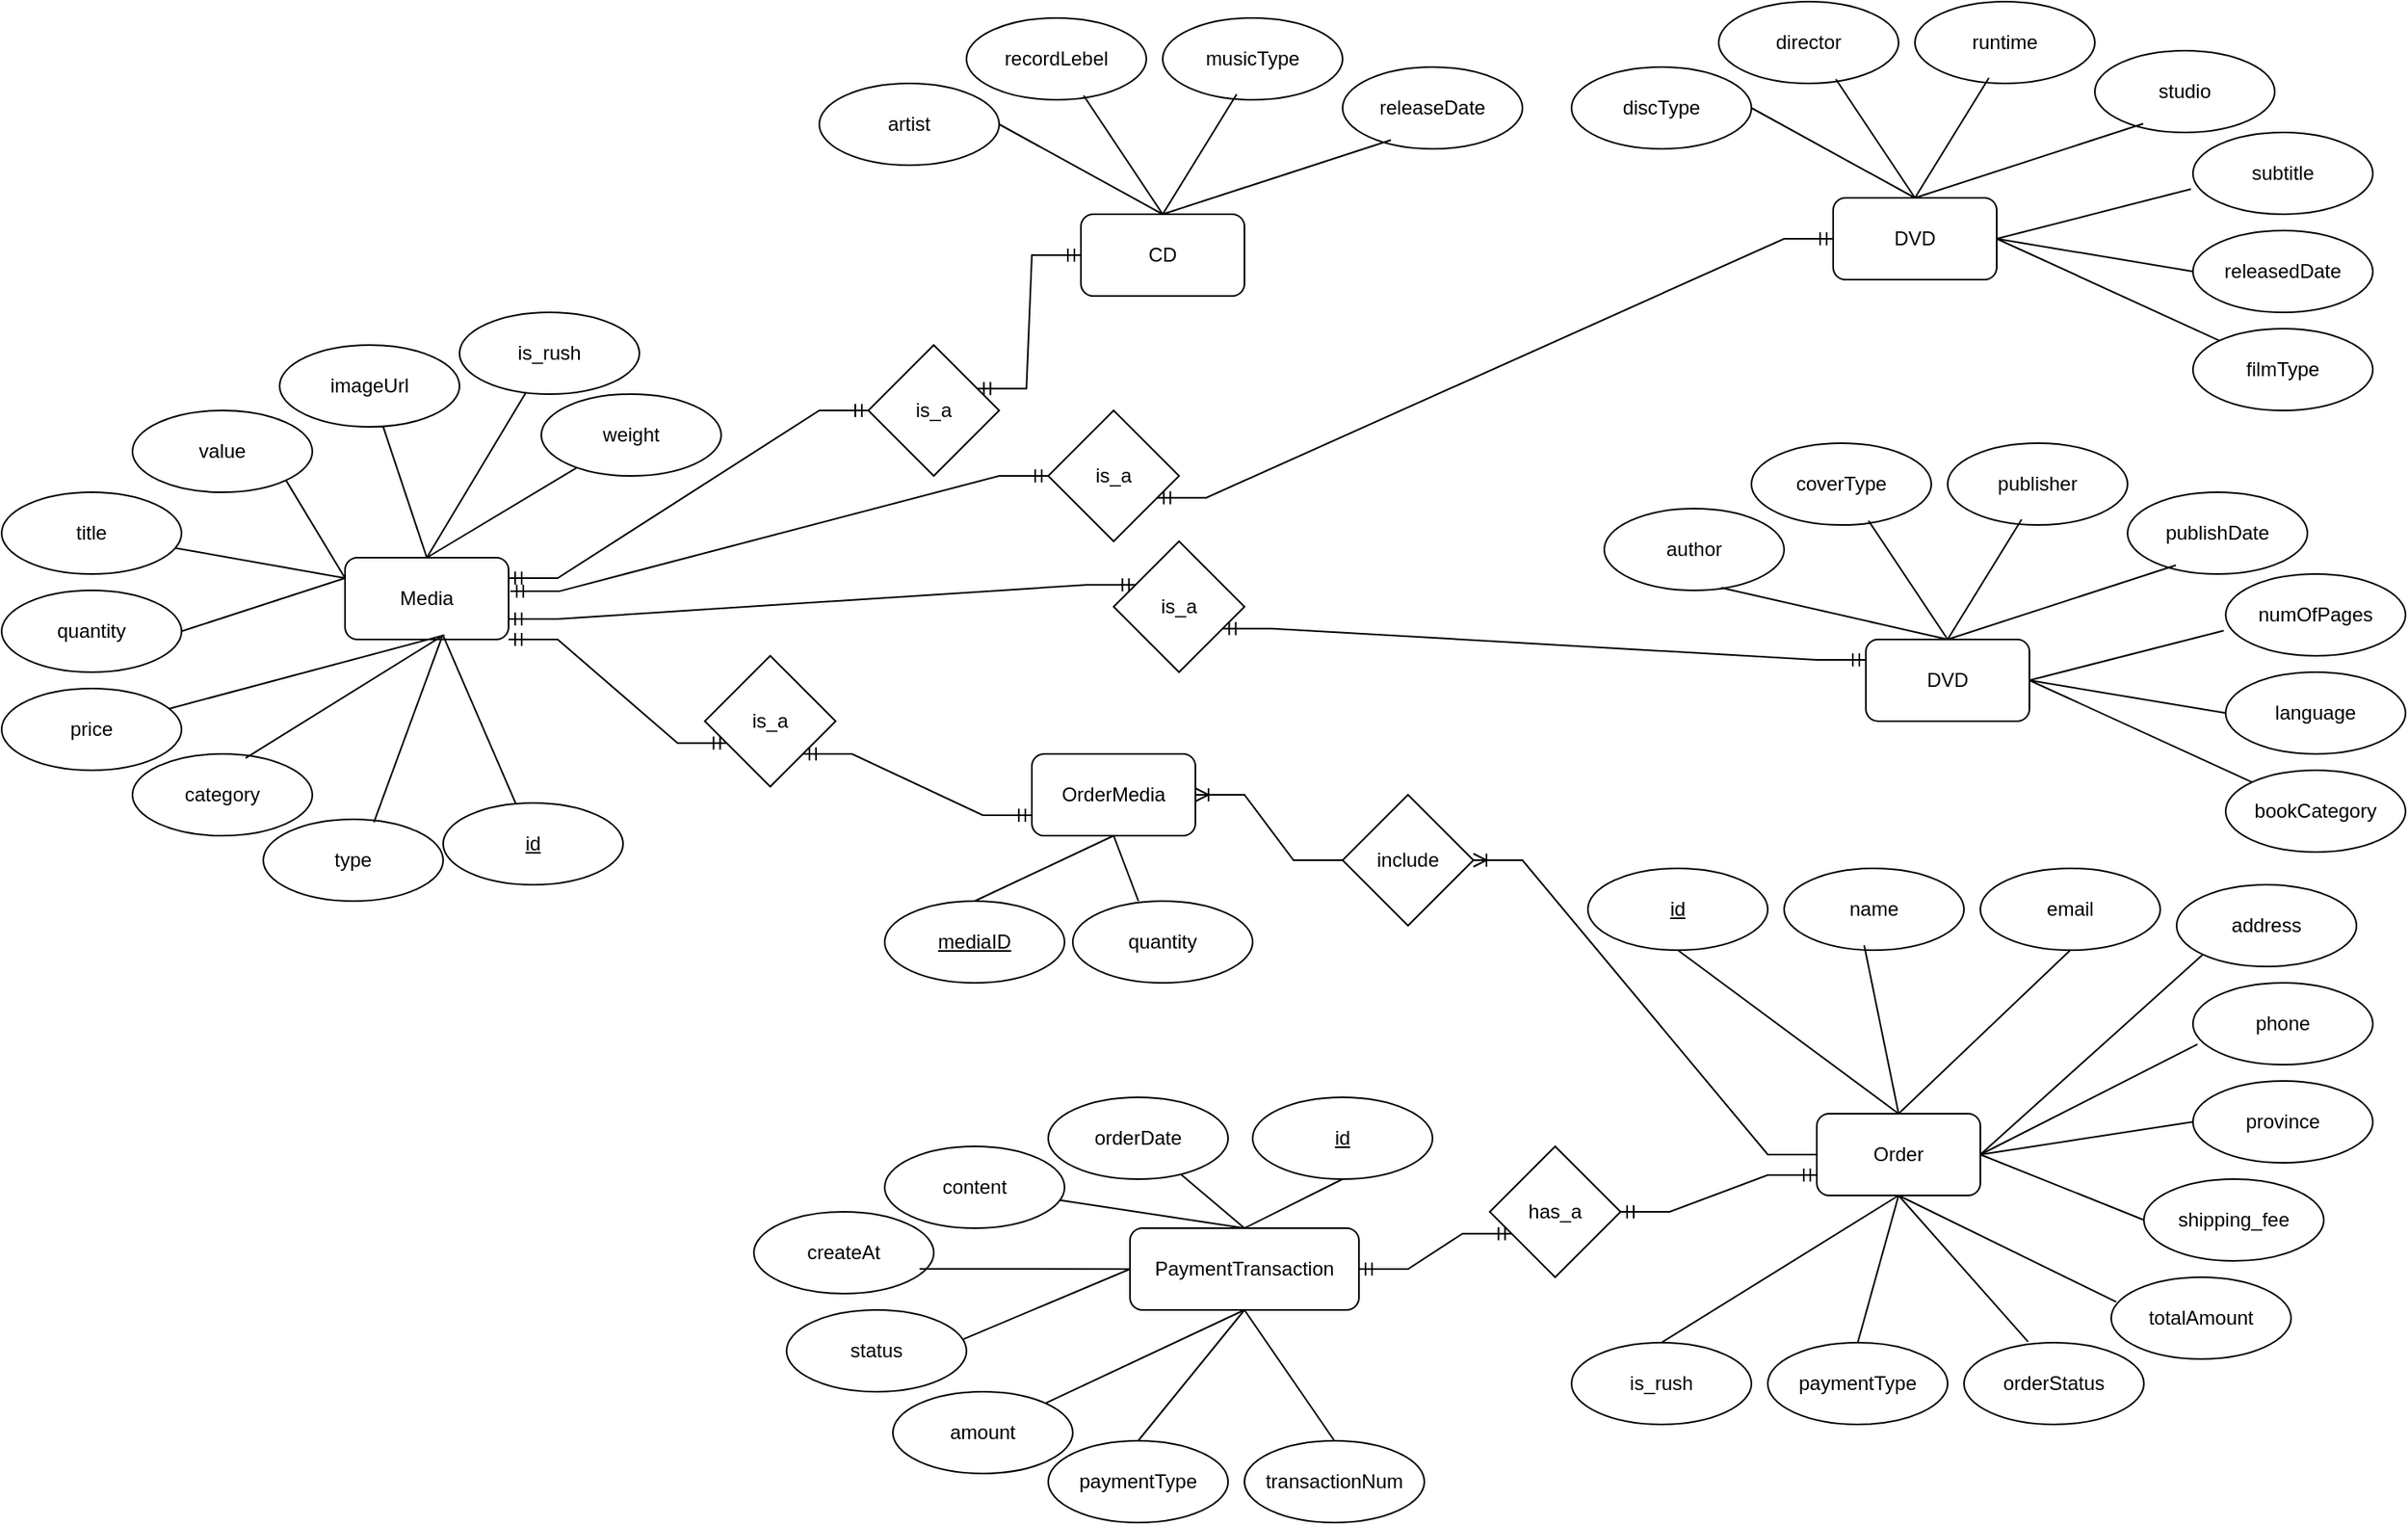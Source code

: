 <mxfile version="26.0.2">
  <diagram name="Page-1" id="TPo7DYlOJuk6vdXpbkWR">
    <mxGraphModel dx="1458" dy="2113" grid="1" gridSize="10" guides="1" tooltips="1" connect="1" arrows="1" fold="1" page="1" pageScale="1" pageWidth="850" pageHeight="1100" math="0" shadow="0">
      <root>
        <mxCell id="0" />
        <mxCell id="1" parent="0" />
        <mxCell id="QkU_ycG2qWLnNHQ2pi6Q-1" value="Media" style="rounded=1;whiteSpace=wrap;html=1;" vertex="1" parent="1">
          <mxGeometry x="270" y="240" width="100" height="50" as="geometry" />
        </mxCell>
        <mxCell id="QkU_ycG2qWLnNHQ2pi6Q-2" value="&lt;u&gt;id&lt;/u&gt;" style="ellipse;whiteSpace=wrap;html=1;" vertex="1" parent="1">
          <mxGeometry x="330" y="390" width="110" height="50" as="geometry" />
        </mxCell>
        <mxCell id="QkU_ycG2qWLnNHQ2pi6Q-3" value="type" style="ellipse;whiteSpace=wrap;html=1;" vertex="1" parent="1">
          <mxGeometry x="220" y="400" width="110" height="50" as="geometry" />
        </mxCell>
        <mxCell id="QkU_ycG2qWLnNHQ2pi6Q-4" value="category" style="ellipse;whiteSpace=wrap;html=1;" vertex="1" parent="1">
          <mxGeometry x="140" y="360" width="110" height="50" as="geometry" />
        </mxCell>
        <mxCell id="QkU_ycG2qWLnNHQ2pi6Q-5" value="price" style="ellipse;whiteSpace=wrap;html=1;" vertex="1" parent="1">
          <mxGeometry x="60" y="320" width="110" height="50" as="geometry" />
        </mxCell>
        <mxCell id="QkU_ycG2qWLnNHQ2pi6Q-6" value="quantity" style="ellipse;whiteSpace=wrap;html=1;" vertex="1" parent="1">
          <mxGeometry x="60" y="260" width="110" height="50" as="geometry" />
        </mxCell>
        <mxCell id="QkU_ycG2qWLnNHQ2pi6Q-7" value="title" style="ellipse;whiteSpace=wrap;html=1;" vertex="1" parent="1">
          <mxGeometry x="60" y="200" width="110" height="50" as="geometry" />
        </mxCell>
        <mxCell id="QkU_ycG2qWLnNHQ2pi6Q-8" value="value" style="ellipse;whiteSpace=wrap;html=1;" vertex="1" parent="1">
          <mxGeometry x="140" y="150" width="110" height="50" as="geometry" />
        </mxCell>
        <mxCell id="QkU_ycG2qWLnNHQ2pi6Q-9" value="imageUrl" style="ellipse;whiteSpace=wrap;html=1;" vertex="1" parent="1">
          <mxGeometry x="230" y="110" width="110" height="50" as="geometry" />
        </mxCell>
        <mxCell id="QkU_ycG2qWLnNHQ2pi6Q-10" value="is_rush" style="ellipse;whiteSpace=wrap;html=1;" vertex="1" parent="1">
          <mxGeometry x="340" y="90" width="110" height="50" as="geometry" />
        </mxCell>
        <mxCell id="QkU_ycG2qWLnNHQ2pi6Q-11" value="weight" style="ellipse;whiteSpace=wrap;html=1;" vertex="1" parent="1">
          <mxGeometry x="390" y="140" width="110" height="50" as="geometry" />
        </mxCell>
        <mxCell id="QkU_ycG2qWLnNHQ2pi6Q-12" value="" style="endArrow=none;html=1;rounded=0;entryX=0.602;entryY=0.964;entryDx=0;entryDy=0;entryPerimeter=0;" edge="1" parent="1" source="QkU_ycG2qWLnNHQ2pi6Q-2" target="QkU_ycG2qWLnNHQ2pi6Q-1">
          <mxGeometry width="50" height="50" relative="1" as="geometry">
            <mxPoint x="240" y="320" as="sourcePoint" />
            <mxPoint x="290" y="270" as="targetPoint" />
          </mxGeometry>
        </mxCell>
        <mxCell id="QkU_ycG2qWLnNHQ2pi6Q-13" value="" style="endArrow=none;html=1;rounded=0;entryX=0.594;entryY=0.964;entryDx=0;entryDy=0;entryPerimeter=0;exitX=0.615;exitY=0.036;exitDx=0;exitDy=0;exitPerimeter=0;" edge="1" parent="1" source="QkU_ycG2qWLnNHQ2pi6Q-3" target="QkU_ycG2qWLnNHQ2pi6Q-1">
          <mxGeometry width="50" height="50" relative="1" as="geometry">
            <mxPoint x="240" y="320" as="sourcePoint" />
            <mxPoint x="290" y="270" as="targetPoint" />
          </mxGeometry>
        </mxCell>
        <mxCell id="QkU_ycG2qWLnNHQ2pi6Q-14" value="" style="endArrow=none;html=1;rounded=0;exitX=0.629;exitY=0.052;exitDx=0;exitDy=0;exitPerimeter=0;entryX=0.602;entryY=0.948;entryDx=0;entryDy=0;entryPerimeter=0;" edge="1" parent="1" source="QkU_ycG2qWLnNHQ2pi6Q-4" target="QkU_ycG2qWLnNHQ2pi6Q-1">
          <mxGeometry width="50" height="50" relative="1" as="geometry">
            <mxPoint x="240" y="320" as="sourcePoint" />
            <mxPoint x="330" y="280" as="targetPoint" />
          </mxGeometry>
        </mxCell>
        <mxCell id="QkU_ycG2qWLnNHQ2pi6Q-15" value="" style="endArrow=none;html=1;rounded=0;entryX=0.608;entryY=0.948;entryDx=0;entryDy=0;entryPerimeter=0;" edge="1" parent="1" source="QkU_ycG2qWLnNHQ2pi6Q-5" target="QkU_ycG2qWLnNHQ2pi6Q-1">
          <mxGeometry width="50" height="50" relative="1" as="geometry">
            <mxPoint x="240" y="320" as="sourcePoint" />
            <mxPoint x="290" y="270" as="targetPoint" />
          </mxGeometry>
        </mxCell>
        <mxCell id="QkU_ycG2qWLnNHQ2pi6Q-16" value="" style="endArrow=none;html=1;rounded=0;exitX=1;exitY=0.5;exitDx=0;exitDy=0;entryX=0;entryY=0.25;entryDx=0;entryDy=0;" edge="1" parent="1" source="QkU_ycG2qWLnNHQ2pi6Q-6" target="QkU_ycG2qWLnNHQ2pi6Q-1">
          <mxGeometry width="50" height="50" relative="1" as="geometry">
            <mxPoint x="240" y="320" as="sourcePoint" />
            <mxPoint x="280" y="267" as="targetPoint" />
          </mxGeometry>
        </mxCell>
        <mxCell id="QkU_ycG2qWLnNHQ2pi6Q-17" value="" style="endArrow=none;html=1;rounded=0;entryX=0;entryY=0.25;entryDx=0;entryDy=0;" edge="1" parent="1" source="QkU_ycG2qWLnNHQ2pi6Q-7" target="QkU_ycG2qWLnNHQ2pi6Q-1">
          <mxGeometry width="50" height="50" relative="1" as="geometry">
            <mxPoint x="240" y="320" as="sourcePoint" />
            <mxPoint x="290" y="270" as="targetPoint" />
          </mxGeometry>
        </mxCell>
        <mxCell id="QkU_ycG2qWLnNHQ2pi6Q-18" value="" style="endArrow=none;html=1;rounded=0;exitX=1;exitY=1;exitDx=0;exitDy=0;entryX=0;entryY=0.25;entryDx=0;entryDy=0;" edge="1" parent="1" source="QkU_ycG2qWLnNHQ2pi6Q-8" target="QkU_ycG2qWLnNHQ2pi6Q-1">
          <mxGeometry width="50" height="50" relative="1" as="geometry">
            <mxPoint x="240" y="320" as="sourcePoint" />
            <mxPoint x="290" y="270" as="targetPoint" />
          </mxGeometry>
        </mxCell>
        <mxCell id="QkU_ycG2qWLnNHQ2pi6Q-19" value="" style="endArrow=none;html=1;rounded=0;exitX=0.5;exitY=0;exitDx=0;exitDy=0;" edge="1" parent="1" source="QkU_ycG2qWLnNHQ2pi6Q-1" target="QkU_ycG2qWLnNHQ2pi6Q-9">
          <mxGeometry width="50" height="50" relative="1" as="geometry">
            <mxPoint x="240" y="320" as="sourcePoint" />
            <mxPoint x="290" y="270" as="targetPoint" />
          </mxGeometry>
        </mxCell>
        <mxCell id="QkU_ycG2qWLnNHQ2pi6Q-20" value="" style="endArrow=none;html=1;rounded=0;exitX=0.5;exitY=0;exitDx=0;exitDy=0;" edge="1" parent="1" source="QkU_ycG2qWLnNHQ2pi6Q-1" target="QkU_ycG2qWLnNHQ2pi6Q-10">
          <mxGeometry width="50" height="50" relative="1" as="geometry">
            <mxPoint x="240" y="320" as="sourcePoint" />
            <mxPoint x="290" y="270" as="targetPoint" />
          </mxGeometry>
        </mxCell>
        <mxCell id="QkU_ycG2qWLnNHQ2pi6Q-21" value="" style="endArrow=none;html=1;rounded=0;exitX=0.5;exitY=0;exitDx=0;exitDy=0;" edge="1" parent="1" source="QkU_ycG2qWLnNHQ2pi6Q-1" target="QkU_ycG2qWLnNHQ2pi6Q-11">
          <mxGeometry width="50" height="50" relative="1" as="geometry">
            <mxPoint x="240" y="320" as="sourcePoint" />
            <mxPoint x="290" y="270" as="targetPoint" />
          </mxGeometry>
        </mxCell>
        <mxCell id="QkU_ycG2qWLnNHQ2pi6Q-23" value="CD" style="rounded=1;whiteSpace=wrap;html=1;" vertex="1" parent="1">
          <mxGeometry x="720" y="30" width="100" height="50" as="geometry" />
        </mxCell>
        <mxCell id="QkU_ycG2qWLnNHQ2pi6Q-24" value="artist" style="ellipse;whiteSpace=wrap;html=1;" vertex="1" parent="1">
          <mxGeometry x="560" y="-50" width="110" height="50" as="geometry" />
        </mxCell>
        <mxCell id="QkU_ycG2qWLnNHQ2pi6Q-25" value="recordLebel" style="ellipse;whiteSpace=wrap;html=1;" vertex="1" parent="1">
          <mxGeometry x="650" y="-90" width="110" height="50" as="geometry" />
        </mxCell>
        <mxCell id="QkU_ycG2qWLnNHQ2pi6Q-26" value="musicType" style="ellipse;whiteSpace=wrap;html=1;" vertex="1" parent="1">
          <mxGeometry x="770" y="-90" width="110" height="50" as="geometry" />
        </mxCell>
        <mxCell id="QkU_ycG2qWLnNHQ2pi6Q-27" value="releaseDate" style="ellipse;whiteSpace=wrap;html=1;" vertex="1" parent="1">
          <mxGeometry x="880" y="-60" width="110" height="50" as="geometry" />
        </mxCell>
        <mxCell id="QkU_ycG2qWLnNHQ2pi6Q-28" value="" style="endArrow=none;html=1;rounded=0;entryX=1;entryY=0.5;entryDx=0;entryDy=0;exitX=0.5;exitY=0;exitDx=0;exitDy=0;" edge="1" parent="1" source="QkU_ycG2qWLnNHQ2pi6Q-23" target="QkU_ycG2qWLnNHQ2pi6Q-24">
          <mxGeometry width="50" height="50" relative="1" as="geometry">
            <mxPoint x="660" y="160" as="sourcePoint" />
            <mxPoint x="710" y="110" as="targetPoint" />
          </mxGeometry>
        </mxCell>
        <mxCell id="QkU_ycG2qWLnNHQ2pi6Q-29" value="" style="endArrow=none;html=1;rounded=0;entryX=0.651;entryY=0.948;entryDx=0;entryDy=0;entryPerimeter=0;exitX=0.5;exitY=0;exitDx=0;exitDy=0;" edge="1" parent="1" source="QkU_ycG2qWLnNHQ2pi6Q-23" target="QkU_ycG2qWLnNHQ2pi6Q-25">
          <mxGeometry width="50" height="50" relative="1" as="geometry">
            <mxPoint x="660" y="160" as="sourcePoint" />
            <mxPoint x="710" y="110" as="targetPoint" />
          </mxGeometry>
        </mxCell>
        <mxCell id="QkU_ycG2qWLnNHQ2pi6Q-30" value="" style="endArrow=none;html=1;rounded=0;entryX=0.411;entryY=0.932;entryDx=0;entryDy=0;entryPerimeter=0;exitX=0.5;exitY=0;exitDx=0;exitDy=0;" edge="1" parent="1" source="QkU_ycG2qWLnNHQ2pi6Q-23" target="QkU_ycG2qWLnNHQ2pi6Q-26">
          <mxGeometry width="50" height="50" relative="1" as="geometry">
            <mxPoint x="660" y="160" as="sourcePoint" />
            <mxPoint x="710" y="110" as="targetPoint" />
          </mxGeometry>
        </mxCell>
        <mxCell id="QkU_ycG2qWLnNHQ2pi6Q-31" value="" style="endArrow=none;html=1;rounded=0;entryX=0.269;entryY=0.892;entryDx=0;entryDy=0;entryPerimeter=0;exitX=0.5;exitY=0;exitDx=0;exitDy=0;" edge="1" parent="1" source="QkU_ycG2qWLnNHQ2pi6Q-23" target="QkU_ycG2qWLnNHQ2pi6Q-27">
          <mxGeometry width="50" height="50" relative="1" as="geometry">
            <mxPoint x="770" y="20" as="sourcePoint" />
            <mxPoint x="710" y="110" as="targetPoint" />
          </mxGeometry>
        </mxCell>
        <mxCell id="QkU_ycG2qWLnNHQ2pi6Q-33" value="" style="edgeStyle=entityRelationEdgeStyle;fontSize=12;html=1;endArrow=ERmandOne;startArrow=ERmandOne;rounded=0;exitX=1;exitY=0.25;exitDx=0;exitDy=0;" edge="1" parent="1" source="QkU_ycG2qWLnNHQ2pi6Q-32" target="QkU_ycG2qWLnNHQ2pi6Q-23">
          <mxGeometry width="100" height="100" relative="1" as="geometry">
            <mxPoint x="430" y="270" as="sourcePoint" />
            <mxPoint x="530" y="170" as="targetPoint" />
            <Array as="points">
              <mxPoint x="710" y="80" />
              <mxPoint x="690" y="120" />
            </Array>
          </mxGeometry>
        </mxCell>
        <mxCell id="QkU_ycG2qWLnNHQ2pi6Q-34" value="" style="edgeStyle=entityRelationEdgeStyle;fontSize=12;html=1;endArrow=ERmandOne;startArrow=ERmandOne;rounded=0;exitX=1;exitY=0.25;exitDx=0;exitDy=0;" edge="1" parent="1" source="QkU_ycG2qWLnNHQ2pi6Q-1" target="QkU_ycG2qWLnNHQ2pi6Q-32">
          <mxGeometry width="100" height="100" relative="1" as="geometry">
            <mxPoint x="370" y="253" as="sourcePoint" />
            <mxPoint x="630" y="105" as="targetPoint" />
            <Array as="points">
              <mxPoint x="490" y="220" />
            </Array>
          </mxGeometry>
        </mxCell>
        <mxCell id="QkU_ycG2qWLnNHQ2pi6Q-32" value="is_a" style="rhombus;whiteSpace=wrap;html=1;" vertex="1" parent="1">
          <mxGeometry x="590" y="110" width="80" height="80" as="geometry" />
        </mxCell>
        <mxCell id="QkU_ycG2qWLnNHQ2pi6Q-35" value="DVD" style="rounded=1;whiteSpace=wrap;html=1;" vertex="1" parent="1">
          <mxGeometry x="1180" y="20" width="100" height="50" as="geometry" />
        </mxCell>
        <mxCell id="QkU_ycG2qWLnNHQ2pi6Q-36" value="discType" style="ellipse;whiteSpace=wrap;html=1;" vertex="1" parent="1">
          <mxGeometry x="1020" y="-60" width="110" height="50" as="geometry" />
        </mxCell>
        <mxCell id="QkU_ycG2qWLnNHQ2pi6Q-37" value="director" style="ellipse;whiteSpace=wrap;html=1;" vertex="1" parent="1">
          <mxGeometry x="1110" y="-100" width="110" height="50" as="geometry" />
        </mxCell>
        <mxCell id="QkU_ycG2qWLnNHQ2pi6Q-38" value="runtime" style="ellipse;whiteSpace=wrap;html=1;" vertex="1" parent="1">
          <mxGeometry x="1230" y="-100" width="110" height="50" as="geometry" />
        </mxCell>
        <mxCell id="QkU_ycG2qWLnNHQ2pi6Q-39" value="studio" style="ellipse;whiteSpace=wrap;html=1;" vertex="1" parent="1">
          <mxGeometry x="1340" y="-70" width="110" height="50" as="geometry" />
        </mxCell>
        <mxCell id="QkU_ycG2qWLnNHQ2pi6Q-40" value="" style="endArrow=none;html=1;rounded=0;entryX=1;entryY=0.5;entryDx=0;entryDy=0;exitX=0.5;exitY=0;exitDx=0;exitDy=0;" edge="1" source="QkU_ycG2qWLnNHQ2pi6Q-35" target="QkU_ycG2qWLnNHQ2pi6Q-36" parent="1">
          <mxGeometry width="50" height="50" relative="1" as="geometry">
            <mxPoint x="1120" y="150" as="sourcePoint" />
            <mxPoint x="1170" y="100" as="targetPoint" />
          </mxGeometry>
        </mxCell>
        <mxCell id="QkU_ycG2qWLnNHQ2pi6Q-41" value="" style="endArrow=none;html=1;rounded=0;entryX=0.651;entryY=0.948;entryDx=0;entryDy=0;entryPerimeter=0;exitX=0.5;exitY=0;exitDx=0;exitDy=0;" edge="1" source="QkU_ycG2qWLnNHQ2pi6Q-35" target="QkU_ycG2qWLnNHQ2pi6Q-37" parent="1">
          <mxGeometry width="50" height="50" relative="1" as="geometry">
            <mxPoint x="1120" y="150" as="sourcePoint" />
            <mxPoint x="1170" y="100" as="targetPoint" />
          </mxGeometry>
        </mxCell>
        <mxCell id="QkU_ycG2qWLnNHQ2pi6Q-42" value="" style="endArrow=none;html=1;rounded=0;entryX=0.411;entryY=0.932;entryDx=0;entryDy=0;entryPerimeter=0;exitX=0.5;exitY=0;exitDx=0;exitDy=0;" edge="1" source="QkU_ycG2qWLnNHQ2pi6Q-35" target="QkU_ycG2qWLnNHQ2pi6Q-38" parent="1">
          <mxGeometry width="50" height="50" relative="1" as="geometry">
            <mxPoint x="1120" y="150" as="sourcePoint" />
            <mxPoint x="1170" y="100" as="targetPoint" />
          </mxGeometry>
        </mxCell>
        <mxCell id="QkU_ycG2qWLnNHQ2pi6Q-43" value="" style="endArrow=none;html=1;rounded=0;entryX=0.269;entryY=0.892;entryDx=0;entryDy=0;entryPerimeter=0;exitX=0.5;exitY=0;exitDx=0;exitDy=0;" edge="1" source="QkU_ycG2qWLnNHQ2pi6Q-35" target="QkU_ycG2qWLnNHQ2pi6Q-39" parent="1">
          <mxGeometry width="50" height="50" relative="1" as="geometry">
            <mxPoint x="1230" y="10" as="sourcePoint" />
            <mxPoint x="1170" y="100" as="targetPoint" />
          </mxGeometry>
        </mxCell>
        <mxCell id="QkU_ycG2qWLnNHQ2pi6Q-44" value="subtitle" style="ellipse;whiteSpace=wrap;html=1;" vertex="1" parent="1">
          <mxGeometry x="1400" y="-20" width="110" height="50" as="geometry" />
        </mxCell>
        <mxCell id="QkU_ycG2qWLnNHQ2pi6Q-45" value="releasedDate" style="ellipse;whiteSpace=wrap;html=1;" vertex="1" parent="1">
          <mxGeometry x="1400" y="40" width="110" height="50" as="geometry" />
        </mxCell>
        <mxCell id="QkU_ycG2qWLnNHQ2pi6Q-46" value="filmType" style="ellipse;whiteSpace=wrap;html=1;" vertex="1" parent="1">
          <mxGeometry x="1400" y="100" width="110" height="50" as="geometry" />
        </mxCell>
        <mxCell id="QkU_ycG2qWLnNHQ2pi6Q-47" value="" style="endArrow=none;html=1;rounded=0;entryX=-0.011;entryY=0.692;entryDx=0;entryDy=0;entryPerimeter=0;exitX=1;exitY=0.5;exitDx=0;exitDy=0;" edge="1" parent="1" source="QkU_ycG2qWLnNHQ2pi6Q-35" target="QkU_ycG2qWLnNHQ2pi6Q-44">
          <mxGeometry relative="1" as="geometry">
            <mxPoint x="1160" y="110" as="sourcePoint" />
            <mxPoint x="1320" y="110" as="targetPoint" />
          </mxGeometry>
        </mxCell>
        <mxCell id="QkU_ycG2qWLnNHQ2pi6Q-48" value="" style="endArrow=none;html=1;rounded=0;entryX=0;entryY=0.5;entryDx=0;entryDy=0;exitX=1;exitY=0.5;exitDx=0;exitDy=0;" edge="1" parent="1" source="QkU_ycG2qWLnNHQ2pi6Q-35" target="QkU_ycG2qWLnNHQ2pi6Q-45">
          <mxGeometry relative="1" as="geometry">
            <mxPoint x="1160" y="110" as="sourcePoint" />
            <mxPoint x="1320" y="110" as="targetPoint" />
          </mxGeometry>
        </mxCell>
        <mxCell id="QkU_ycG2qWLnNHQ2pi6Q-49" value="" style="endArrow=none;html=1;rounded=0;exitX=1;exitY=0.5;exitDx=0;exitDy=0;" edge="1" parent="1" source="QkU_ycG2qWLnNHQ2pi6Q-35" target="QkU_ycG2qWLnNHQ2pi6Q-46">
          <mxGeometry relative="1" as="geometry">
            <mxPoint x="1160" y="110" as="sourcePoint" />
            <mxPoint x="1320" y="110" as="targetPoint" />
          </mxGeometry>
        </mxCell>
        <mxCell id="QkU_ycG2qWLnNHQ2pi6Q-50" value="" style="edgeStyle=entityRelationEdgeStyle;fontSize=12;html=1;endArrow=ERmandOne;startArrow=ERmandOne;rounded=0;exitX=1;exitY=0.75;exitDx=0;exitDy=0;" edge="1" parent="1" source="QkU_ycG2qWLnNHQ2pi6Q-51" target="QkU_ycG2qWLnNHQ2pi6Q-35">
          <mxGeometry width="100" height="100" relative="1" as="geometry">
            <mxPoint x="630" y="300" as="sourcePoint" />
            <mxPoint x="730" y="200" as="targetPoint" />
          </mxGeometry>
        </mxCell>
        <mxCell id="QkU_ycG2qWLnNHQ2pi6Q-52" value="" style="edgeStyle=entityRelationEdgeStyle;fontSize=12;html=1;endArrow=ERmandOne;startArrow=ERmandOne;rounded=0;exitX=1.01;exitY=0.411;exitDx=0;exitDy=0;exitPerimeter=0;" edge="1" parent="1" source="QkU_ycG2qWLnNHQ2pi6Q-1" target="QkU_ycG2qWLnNHQ2pi6Q-51">
          <mxGeometry width="100" height="100" relative="1" as="geometry">
            <mxPoint x="370" y="278" as="sourcePoint" />
            <mxPoint x="1180" y="45" as="targetPoint" />
          </mxGeometry>
        </mxCell>
        <mxCell id="QkU_ycG2qWLnNHQ2pi6Q-51" value="is_a" style="rhombus;whiteSpace=wrap;html=1;" vertex="1" parent="1">
          <mxGeometry x="700" y="150" width="80" height="80" as="geometry" />
        </mxCell>
        <mxCell id="QkU_ycG2qWLnNHQ2pi6Q-53" value="DVD" style="rounded=1;whiteSpace=wrap;html=1;" vertex="1" parent="1">
          <mxGeometry x="1200" y="290" width="100" height="50" as="geometry" />
        </mxCell>
        <mxCell id="QkU_ycG2qWLnNHQ2pi6Q-54" value="author" style="ellipse;whiteSpace=wrap;html=1;" vertex="1" parent="1">
          <mxGeometry x="1040" y="210" width="110" height="50" as="geometry" />
        </mxCell>
        <mxCell id="QkU_ycG2qWLnNHQ2pi6Q-55" value="coverType" style="ellipse;whiteSpace=wrap;html=1;" vertex="1" parent="1">
          <mxGeometry x="1130" y="170" width="110" height="50" as="geometry" />
        </mxCell>
        <mxCell id="QkU_ycG2qWLnNHQ2pi6Q-56" value="publisher" style="ellipse;whiteSpace=wrap;html=1;" vertex="1" parent="1">
          <mxGeometry x="1250" y="170" width="110" height="50" as="geometry" />
        </mxCell>
        <mxCell id="QkU_ycG2qWLnNHQ2pi6Q-57" value="publishDate" style="ellipse;whiteSpace=wrap;html=1;" vertex="1" parent="1">
          <mxGeometry x="1360" y="200" width="110" height="50" as="geometry" />
        </mxCell>
        <mxCell id="QkU_ycG2qWLnNHQ2pi6Q-58" value="" style="endArrow=none;html=1;rounded=0;entryX=0.649;entryY=0.968;entryDx=0;entryDy=0;exitX=0.5;exitY=0;exitDx=0;exitDy=0;entryPerimeter=0;" edge="1" source="QkU_ycG2qWLnNHQ2pi6Q-53" target="QkU_ycG2qWLnNHQ2pi6Q-54" parent="1">
          <mxGeometry width="50" height="50" relative="1" as="geometry">
            <mxPoint x="1140" y="420" as="sourcePoint" />
            <mxPoint x="1150" y="235" as="targetPoint" />
          </mxGeometry>
        </mxCell>
        <mxCell id="QkU_ycG2qWLnNHQ2pi6Q-59" value="" style="endArrow=none;html=1;rounded=0;entryX=0.651;entryY=0.948;entryDx=0;entryDy=0;entryPerimeter=0;exitX=0.5;exitY=0;exitDx=0;exitDy=0;" edge="1" source="QkU_ycG2qWLnNHQ2pi6Q-53" target="QkU_ycG2qWLnNHQ2pi6Q-55" parent="1">
          <mxGeometry width="50" height="50" relative="1" as="geometry">
            <mxPoint x="1140" y="420" as="sourcePoint" />
            <mxPoint x="1190" y="370" as="targetPoint" />
          </mxGeometry>
        </mxCell>
        <mxCell id="QkU_ycG2qWLnNHQ2pi6Q-60" value="" style="endArrow=none;html=1;rounded=0;entryX=0.411;entryY=0.932;entryDx=0;entryDy=0;entryPerimeter=0;exitX=0.5;exitY=0;exitDx=0;exitDy=0;" edge="1" source="QkU_ycG2qWLnNHQ2pi6Q-53" target="QkU_ycG2qWLnNHQ2pi6Q-56" parent="1">
          <mxGeometry width="50" height="50" relative="1" as="geometry">
            <mxPoint x="1140" y="420" as="sourcePoint" />
            <mxPoint x="1190" y="370" as="targetPoint" />
          </mxGeometry>
        </mxCell>
        <mxCell id="QkU_ycG2qWLnNHQ2pi6Q-61" value="" style="endArrow=none;html=1;rounded=0;entryX=0.269;entryY=0.892;entryDx=0;entryDy=0;entryPerimeter=0;exitX=0.5;exitY=0;exitDx=0;exitDy=0;" edge="1" source="QkU_ycG2qWLnNHQ2pi6Q-53" target="QkU_ycG2qWLnNHQ2pi6Q-57" parent="1">
          <mxGeometry width="50" height="50" relative="1" as="geometry">
            <mxPoint x="1250" y="280" as="sourcePoint" />
            <mxPoint x="1190" y="370" as="targetPoint" />
          </mxGeometry>
        </mxCell>
        <mxCell id="QkU_ycG2qWLnNHQ2pi6Q-62" value="numOfPages" style="ellipse;whiteSpace=wrap;html=1;" vertex="1" parent="1">
          <mxGeometry x="1420" y="250" width="110" height="50" as="geometry" />
        </mxCell>
        <mxCell id="QkU_ycG2qWLnNHQ2pi6Q-63" value="language" style="ellipse;whiteSpace=wrap;html=1;" vertex="1" parent="1">
          <mxGeometry x="1420" y="310" width="110" height="50" as="geometry" />
        </mxCell>
        <mxCell id="QkU_ycG2qWLnNHQ2pi6Q-64" value="bookCategory" style="ellipse;whiteSpace=wrap;html=1;" vertex="1" parent="1">
          <mxGeometry x="1420" y="370" width="110" height="50" as="geometry" />
        </mxCell>
        <mxCell id="QkU_ycG2qWLnNHQ2pi6Q-65" value="" style="endArrow=none;html=1;rounded=0;entryX=-0.011;entryY=0.692;entryDx=0;entryDy=0;entryPerimeter=0;exitX=1;exitY=0.5;exitDx=0;exitDy=0;" edge="1" source="QkU_ycG2qWLnNHQ2pi6Q-53" target="QkU_ycG2qWLnNHQ2pi6Q-62" parent="1">
          <mxGeometry relative="1" as="geometry">
            <mxPoint x="1180" y="380" as="sourcePoint" />
            <mxPoint x="1340" y="380" as="targetPoint" />
          </mxGeometry>
        </mxCell>
        <mxCell id="QkU_ycG2qWLnNHQ2pi6Q-66" value="" style="endArrow=none;html=1;rounded=0;entryX=0;entryY=0.5;entryDx=0;entryDy=0;exitX=1;exitY=0.5;exitDx=0;exitDy=0;" edge="1" source="QkU_ycG2qWLnNHQ2pi6Q-53" target="QkU_ycG2qWLnNHQ2pi6Q-63" parent="1">
          <mxGeometry relative="1" as="geometry">
            <mxPoint x="1180" y="380" as="sourcePoint" />
            <mxPoint x="1340" y="380" as="targetPoint" />
          </mxGeometry>
        </mxCell>
        <mxCell id="QkU_ycG2qWLnNHQ2pi6Q-67" value="" style="endArrow=none;html=1;rounded=0;exitX=1;exitY=0.5;exitDx=0;exitDy=0;" edge="1" source="QkU_ycG2qWLnNHQ2pi6Q-53" target="QkU_ycG2qWLnNHQ2pi6Q-64" parent="1">
          <mxGeometry relative="1" as="geometry">
            <mxPoint x="1180" y="380" as="sourcePoint" />
            <mxPoint x="1340" y="380" as="targetPoint" />
          </mxGeometry>
        </mxCell>
        <mxCell id="QkU_ycG2qWLnNHQ2pi6Q-68" value="" style="edgeStyle=entityRelationEdgeStyle;fontSize=12;html=1;endArrow=ERmandOne;startArrow=ERmandOne;rounded=0;exitX=1;exitY=0.75;exitDx=0;exitDy=0;entryX=0;entryY=0.25;entryDx=0;entryDy=0;" edge="1" parent="1" source="QkU_ycG2qWLnNHQ2pi6Q-69" target="QkU_ycG2qWLnNHQ2pi6Q-53">
          <mxGeometry width="100" height="100" relative="1" as="geometry">
            <mxPoint x="690" y="360" as="sourcePoint" />
            <mxPoint x="790" y="260" as="targetPoint" />
          </mxGeometry>
        </mxCell>
        <mxCell id="QkU_ycG2qWLnNHQ2pi6Q-70" value="" style="edgeStyle=entityRelationEdgeStyle;fontSize=12;html=1;endArrow=ERmandOne;startArrow=ERmandOne;rounded=0;exitX=1;exitY=0.75;exitDx=0;exitDy=0;entryX=0;entryY=0.25;entryDx=0;entryDy=0;" edge="1" parent="1" source="QkU_ycG2qWLnNHQ2pi6Q-1" target="QkU_ycG2qWLnNHQ2pi6Q-69">
          <mxGeometry width="100" height="100" relative="1" as="geometry">
            <mxPoint x="370" y="278" as="sourcePoint" />
            <mxPoint x="1200" y="303" as="targetPoint" />
          </mxGeometry>
        </mxCell>
        <mxCell id="QkU_ycG2qWLnNHQ2pi6Q-69" value="is_a" style="rhombus;whiteSpace=wrap;html=1;" vertex="1" parent="1">
          <mxGeometry x="740" y="230" width="80" height="80" as="geometry" />
        </mxCell>
        <mxCell id="QkU_ycG2qWLnNHQ2pi6Q-71" value="OrderMedia" style="rounded=1;whiteSpace=wrap;html=1;" vertex="1" parent="1">
          <mxGeometry x="690" y="360" width="100" height="50" as="geometry" />
        </mxCell>
        <mxCell id="QkU_ycG2qWLnNHQ2pi6Q-75" value="&lt;u&gt;mediaID&lt;/u&gt;" style="ellipse;whiteSpace=wrap;html=1;" vertex="1" parent="1">
          <mxGeometry x="600" y="450" width="110" height="50" as="geometry" />
        </mxCell>
        <mxCell id="QkU_ycG2qWLnNHQ2pi6Q-76" value="quantity" style="ellipse;whiteSpace=wrap;html=1;" vertex="1" parent="1">
          <mxGeometry x="715" y="450" width="110" height="50" as="geometry" />
        </mxCell>
        <mxCell id="QkU_ycG2qWLnNHQ2pi6Q-77" value="" style="endArrow=none;html=1;rounded=0;entryX=0.5;entryY=0;entryDx=0;entryDy=0;exitX=0.5;exitY=1;exitDx=0;exitDy=0;" edge="1" parent="1" source="QkU_ycG2qWLnNHQ2pi6Q-71" target="QkU_ycG2qWLnNHQ2pi6Q-75">
          <mxGeometry relative="1" as="geometry">
            <mxPoint x="670" y="500" as="sourcePoint" />
            <mxPoint x="830" y="500" as="targetPoint" />
          </mxGeometry>
        </mxCell>
        <mxCell id="QkU_ycG2qWLnNHQ2pi6Q-78" value="" style="endArrow=none;html=1;rounded=0;exitX=0.5;exitY=1;exitDx=0;exitDy=0;entryX=0.365;entryY=0;entryDx=0;entryDy=0;entryPerimeter=0;" edge="1" parent="1" source="QkU_ycG2qWLnNHQ2pi6Q-71" target="QkU_ycG2qWLnNHQ2pi6Q-76">
          <mxGeometry relative="1" as="geometry">
            <mxPoint x="670" y="500" as="sourcePoint" />
            <mxPoint x="830" y="500" as="targetPoint" />
          </mxGeometry>
        </mxCell>
        <mxCell id="QkU_ycG2qWLnNHQ2pi6Q-79" value="Order" style="rounded=1;whiteSpace=wrap;html=1;" vertex="1" parent="1">
          <mxGeometry x="1170" y="580" width="100" height="50" as="geometry" />
        </mxCell>
        <mxCell id="QkU_ycG2qWLnNHQ2pi6Q-81" value="" style="edgeStyle=entityRelationEdgeStyle;fontSize=12;html=1;endArrow=ERmandOne;startArrow=ERmandOne;rounded=0;entryX=1;entryY=1;entryDx=0;entryDy=0;exitX=0;exitY=0.75;exitDx=0;exitDy=0;" edge="1" parent="1" source="QkU_ycG2qWLnNHQ2pi6Q-73" target="QkU_ycG2qWLnNHQ2pi6Q-1">
          <mxGeometry width="100" height="100" relative="1" as="geometry">
            <mxPoint x="450" y="550" as="sourcePoint" />
            <mxPoint x="550" y="450" as="targetPoint" />
          </mxGeometry>
        </mxCell>
        <mxCell id="QkU_ycG2qWLnNHQ2pi6Q-82" value="" style="edgeStyle=entityRelationEdgeStyle;fontSize=12;html=1;endArrow=ERmandOne;startArrow=ERmandOne;rounded=0;entryX=1;entryY=1;entryDx=0;entryDy=0;exitX=0;exitY=0.75;exitDx=0;exitDy=0;" edge="1" parent="1" source="QkU_ycG2qWLnNHQ2pi6Q-71" target="QkU_ycG2qWLnNHQ2pi6Q-73">
          <mxGeometry width="100" height="100" relative="1" as="geometry">
            <mxPoint x="690" y="398" as="sourcePoint" />
            <mxPoint x="370" y="290" as="targetPoint" />
          </mxGeometry>
        </mxCell>
        <mxCell id="QkU_ycG2qWLnNHQ2pi6Q-73" value="is_a" style="rhombus;whiteSpace=wrap;html=1;" vertex="1" parent="1">
          <mxGeometry x="490" y="300" width="80" height="80" as="geometry" />
        </mxCell>
        <mxCell id="QkU_ycG2qWLnNHQ2pi6Q-83" value="" style="edgeStyle=entityRelationEdgeStyle;fontSize=12;html=1;endArrow=ERoneToMany;rounded=0;entryX=1;entryY=0.5;entryDx=0;entryDy=0;exitX=0;exitY=0.5;exitDx=0;exitDy=0;" edge="1" parent="1" source="QkU_ycG2qWLnNHQ2pi6Q-84" target="QkU_ycG2qWLnNHQ2pi6Q-71">
          <mxGeometry width="100" height="100" relative="1" as="geometry">
            <mxPoint x="780" y="550" as="sourcePoint" />
            <mxPoint x="880" y="450" as="targetPoint" />
          </mxGeometry>
        </mxCell>
        <mxCell id="QkU_ycG2qWLnNHQ2pi6Q-85" value="" style="edgeStyle=entityRelationEdgeStyle;fontSize=12;html=1;endArrow=ERoneToMany;rounded=0;entryX=1;entryY=0.5;entryDx=0;entryDy=0;exitX=0;exitY=0.5;exitDx=0;exitDy=0;" edge="1" parent="1" source="QkU_ycG2qWLnNHQ2pi6Q-79" target="QkU_ycG2qWLnNHQ2pi6Q-84">
          <mxGeometry width="100" height="100" relative="1" as="geometry">
            <mxPoint x="1070" y="465" as="sourcePoint" />
            <mxPoint x="790" y="385" as="targetPoint" />
          </mxGeometry>
        </mxCell>
        <mxCell id="QkU_ycG2qWLnNHQ2pi6Q-84" value="include" style="rhombus;whiteSpace=wrap;html=1;" vertex="1" parent="1">
          <mxGeometry x="880" y="385" width="80" height="80" as="geometry" />
        </mxCell>
        <mxCell id="QkU_ycG2qWLnNHQ2pi6Q-86" value="&lt;u&gt;id&lt;/u&gt;" style="ellipse;whiteSpace=wrap;html=1;" vertex="1" parent="1">
          <mxGeometry x="1030" y="430" width="110" height="50" as="geometry" />
        </mxCell>
        <mxCell id="QkU_ycG2qWLnNHQ2pi6Q-87" value="name" style="ellipse;whiteSpace=wrap;html=1;" vertex="1" parent="1">
          <mxGeometry x="1150" y="430" width="110" height="50" as="geometry" />
        </mxCell>
        <mxCell id="QkU_ycG2qWLnNHQ2pi6Q-88" value="email" style="ellipse;whiteSpace=wrap;html=1;" vertex="1" parent="1">
          <mxGeometry x="1270" y="430" width="110" height="50" as="geometry" />
        </mxCell>
        <mxCell id="QkU_ycG2qWLnNHQ2pi6Q-89" value="address" style="ellipse;whiteSpace=wrap;html=1;" vertex="1" parent="1">
          <mxGeometry x="1390" y="440" width="110" height="50" as="geometry" />
        </mxCell>
        <mxCell id="QkU_ycG2qWLnNHQ2pi6Q-90" value="phone" style="ellipse;whiteSpace=wrap;html=1;" vertex="1" parent="1">
          <mxGeometry x="1400" y="500" width="110" height="50" as="geometry" />
        </mxCell>
        <mxCell id="QkU_ycG2qWLnNHQ2pi6Q-91" value="province" style="ellipse;whiteSpace=wrap;html=1;" vertex="1" parent="1">
          <mxGeometry x="1400" y="560" width="110" height="50" as="geometry" />
        </mxCell>
        <mxCell id="QkU_ycG2qWLnNHQ2pi6Q-92" value="shipping_fee" style="ellipse;whiteSpace=wrap;html=1;" vertex="1" parent="1">
          <mxGeometry x="1370" y="620" width="110" height="50" as="geometry" />
        </mxCell>
        <mxCell id="QkU_ycG2qWLnNHQ2pi6Q-93" value="totalAmount" style="ellipse;whiteSpace=wrap;html=1;" vertex="1" parent="1">
          <mxGeometry x="1350" y="680" width="110" height="50" as="geometry" />
        </mxCell>
        <mxCell id="QkU_ycG2qWLnNHQ2pi6Q-94" value="orderStatus" style="ellipse;whiteSpace=wrap;html=1;" vertex="1" parent="1">
          <mxGeometry x="1260" y="720" width="110" height="50" as="geometry" />
        </mxCell>
        <mxCell id="QkU_ycG2qWLnNHQ2pi6Q-95" value="paymentType" style="ellipse;whiteSpace=wrap;html=1;" vertex="1" parent="1">
          <mxGeometry x="1140" y="720" width="110" height="50" as="geometry" />
        </mxCell>
        <mxCell id="QkU_ycG2qWLnNHQ2pi6Q-96" value="is_rush" style="ellipse;whiteSpace=wrap;html=1;" vertex="1" parent="1">
          <mxGeometry x="1020" y="720" width="110" height="50" as="geometry" />
        </mxCell>
        <mxCell id="QkU_ycG2qWLnNHQ2pi6Q-97" value="" style="endArrow=none;html=1;rounded=0;exitX=0.5;exitY=1;exitDx=0;exitDy=0;entryX=0.5;entryY=0;entryDx=0;entryDy=0;" edge="1" parent="1" source="QkU_ycG2qWLnNHQ2pi6Q-86" target="QkU_ycG2qWLnNHQ2pi6Q-79">
          <mxGeometry relative="1" as="geometry">
            <mxPoint x="1030" y="580" as="sourcePoint" />
            <mxPoint x="1190" y="580" as="targetPoint" />
          </mxGeometry>
        </mxCell>
        <mxCell id="QkU_ycG2qWLnNHQ2pi6Q-98" value="" style="endArrow=none;html=1;rounded=0;exitX=0.445;exitY=0.939;exitDx=0;exitDy=0;exitPerimeter=0;entryX=0.5;entryY=0;entryDx=0;entryDy=0;" edge="1" parent="1" source="QkU_ycG2qWLnNHQ2pi6Q-87" target="QkU_ycG2qWLnNHQ2pi6Q-79">
          <mxGeometry relative="1" as="geometry">
            <mxPoint x="1030" y="580" as="sourcePoint" />
            <mxPoint x="1190" y="580" as="targetPoint" />
          </mxGeometry>
        </mxCell>
        <mxCell id="QkU_ycG2qWLnNHQ2pi6Q-99" value="" style="endArrow=none;html=1;rounded=0;exitX=0.5;exitY=1;exitDx=0;exitDy=0;entryX=0.5;entryY=0;entryDx=0;entryDy=0;" edge="1" parent="1" source="QkU_ycG2qWLnNHQ2pi6Q-88" target="QkU_ycG2qWLnNHQ2pi6Q-79">
          <mxGeometry relative="1" as="geometry">
            <mxPoint x="1030" y="580" as="sourcePoint" />
            <mxPoint x="1190" y="580" as="targetPoint" />
          </mxGeometry>
        </mxCell>
        <mxCell id="QkU_ycG2qWLnNHQ2pi6Q-100" value="" style="endArrow=none;html=1;rounded=0;entryX=0;entryY=1;entryDx=0;entryDy=0;exitX=1;exitY=0.5;exitDx=0;exitDy=0;" edge="1" parent="1" source="QkU_ycG2qWLnNHQ2pi6Q-79" target="QkU_ycG2qWLnNHQ2pi6Q-89">
          <mxGeometry relative="1" as="geometry">
            <mxPoint x="1030" y="580" as="sourcePoint" />
            <mxPoint x="1190" y="580" as="targetPoint" />
          </mxGeometry>
        </mxCell>
        <mxCell id="QkU_ycG2qWLnNHQ2pi6Q-101" value="" style="endArrow=none;html=1;rounded=0;entryX=0.025;entryY=0.752;entryDx=0;entryDy=0;entryPerimeter=0;exitX=1;exitY=0.5;exitDx=0;exitDy=0;" edge="1" parent="1" source="QkU_ycG2qWLnNHQ2pi6Q-79" target="QkU_ycG2qWLnNHQ2pi6Q-90">
          <mxGeometry relative="1" as="geometry">
            <mxPoint x="1030" y="580" as="sourcePoint" />
            <mxPoint x="1190" y="580" as="targetPoint" />
          </mxGeometry>
        </mxCell>
        <mxCell id="QkU_ycG2qWLnNHQ2pi6Q-102" value="" style="endArrow=none;html=1;rounded=0;entryX=0;entryY=0.5;entryDx=0;entryDy=0;exitX=1;exitY=0.5;exitDx=0;exitDy=0;" edge="1" parent="1" source="QkU_ycG2qWLnNHQ2pi6Q-79" target="QkU_ycG2qWLnNHQ2pi6Q-91">
          <mxGeometry relative="1" as="geometry">
            <mxPoint x="1030" y="580" as="sourcePoint" />
            <mxPoint x="1190" y="580" as="targetPoint" />
          </mxGeometry>
        </mxCell>
        <mxCell id="QkU_ycG2qWLnNHQ2pi6Q-103" value="" style="endArrow=none;html=1;rounded=0;entryX=0;entryY=0.5;entryDx=0;entryDy=0;exitX=1;exitY=0.5;exitDx=0;exitDy=0;" edge="1" parent="1" source="QkU_ycG2qWLnNHQ2pi6Q-79" target="QkU_ycG2qWLnNHQ2pi6Q-92">
          <mxGeometry relative="1" as="geometry">
            <mxPoint x="1030" y="580" as="sourcePoint" />
            <mxPoint x="1190" y="580" as="targetPoint" />
          </mxGeometry>
        </mxCell>
        <mxCell id="QkU_ycG2qWLnNHQ2pi6Q-104" value="" style="endArrow=none;html=1;rounded=0;entryX=0.028;entryY=0.301;entryDx=0;entryDy=0;entryPerimeter=0;exitX=0.5;exitY=1;exitDx=0;exitDy=0;" edge="1" parent="1" source="QkU_ycG2qWLnNHQ2pi6Q-79" target="QkU_ycG2qWLnNHQ2pi6Q-93">
          <mxGeometry relative="1" as="geometry">
            <mxPoint x="1030" y="580" as="sourcePoint" />
            <mxPoint x="1190" y="580" as="targetPoint" />
          </mxGeometry>
        </mxCell>
        <mxCell id="QkU_ycG2qWLnNHQ2pi6Q-105" value="" style="endArrow=none;html=1;rounded=0;entryX=0.356;entryY=-0.011;entryDx=0;entryDy=0;entryPerimeter=0;exitX=0.5;exitY=1;exitDx=0;exitDy=0;" edge="1" parent="1" source="QkU_ycG2qWLnNHQ2pi6Q-79" target="QkU_ycG2qWLnNHQ2pi6Q-94">
          <mxGeometry relative="1" as="geometry">
            <mxPoint x="1030" y="580" as="sourcePoint" />
            <mxPoint x="1190" y="580" as="targetPoint" />
          </mxGeometry>
        </mxCell>
        <mxCell id="QkU_ycG2qWLnNHQ2pi6Q-106" value="" style="endArrow=none;html=1;rounded=0;entryX=0.5;entryY=0;entryDx=0;entryDy=0;exitX=0.5;exitY=1;exitDx=0;exitDy=0;" edge="1" parent="1" source="QkU_ycG2qWLnNHQ2pi6Q-79" target="QkU_ycG2qWLnNHQ2pi6Q-95">
          <mxGeometry relative="1" as="geometry">
            <mxPoint x="1030" y="580" as="sourcePoint" />
            <mxPoint x="1190" y="580" as="targetPoint" />
          </mxGeometry>
        </mxCell>
        <mxCell id="QkU_ycG2qWLnNHQ2pi6Q-107" value="" style="endArrow=none;html=1;rounded=0;entryX=0.5;entryY=0;entryDx=0;entryDy=0;exitX=0.5;exitY=1;exitDx=0;exitDy=0;" edge="1" parent="1" source="QkU_ycG2qWLnNHQ2pi6Q-79" target="QkU_ycG2qWLnNHQ2pi6Q-96">
          <mxGeometry relative="1" as="geometry">
            <mxPoint x="1030" y="580" as="sourcePoint" />
            <mxPoint x="1190" y="580" as="targetPoint" />
          </mxGeometry>
        </mxCell>
        <mxCell id="QkU_ycG2qWLnNHQ2pi6Q-108" value="PaymentTransaction" style="rounded=1;whiteSpace=wrap;html=1;" vertex="1" parent="1">
          <mxGeometry x="750" y="650" width="140" height="50" as="geometry" />
        </mxCell>
        <mxCell id="QkU_ycG2qWLnNHQ2pi6Q-109" value="" style="edgeStyle=entityRelationEdgeStyle;fontSize=12;html=1;endArrow=ERmandOne;startArrow=ERmandOne;rounded=0;entryX=0;entryY=0.75;entryDx=0;entryDy=0;exitX=1;exitY=0.5;exitDx=0;exitDy=0;" edge="1" parent="1" source="QkU_ycG2qWLnNHQ2pi6Q-110" target="QkU_ycG2qWLnNHQ2pi6Q-79">
          <mxGeometry width="100" height="100" relative="1" as="geometry">
            <mxPoint x="840" y="610" as="sourcePoint" />
            <mxPoint x="940" y="510" as="targetPoint" />
          </mxGeometry>
        </mxCell>
        <mxCell id="QkU_ycG2qWLnNHQ2pi6Q-111" value="" style="edgeStyle=entityRelationEdgeStyle;fontSize=12;html=1;endArrow=ERmandOne;startArrow=ERmandOne;rounded=0;entryX=0;entryY=0.75;entryDx=0;entryDy=0;exitX=1;exitY=0.5;exitDx=0;exitDy=0;" edge="1" parent="1" source="QkU_ycG2qWLnNHQ2pi6Q-108" target="QkU_ycG2qWLnNHQ2pi6Q-110">
          <mxGeometry width="100" height="100" relative="1" as="geometry">
            <mxPoint x="890" y="675" as="sourcePoint" />
            <mxPoint x="1170" y="618" as="targetPoint" />
          </mxGeometry>
        </mxCell>
        <mxCell id="QkU_ycG2qWLnNHQ2pi6Q-110" value="has_a" style="rhombus;whiteSpace=wrap;html=1;" vertex="1" parent="1">
          <mxGeometry x="970" y="600" width="80" height="80" as="geometry" />
        </mxCell>
        <mxCell id="QkU_ycG2qWLnNHQ2pi6Q-112" value="&lt;u&gt;id&lt;/u&gt;" style="ellipse;whiteSpace=wrap;html=1;" vertex="1" parent="1">
          <mxGeometry x="825" y="570" width="110" height="50" as="geometry" />
        </mxCell>
        <mxCell id="QkU_ycG2qWLnNHQ2pi6Q-113" value="orderDate" style="ellipse;whiteSpace=wrap;html=1;" vertex="1" parent="1">
          <mxGeometry x="700" y="570" width="110" height="50" as="geometry" />
        </mxCell>
        <mxCell id="QkU_ycG2qWLnNHQ2pi6Q-114" value="content" style="ellipse;whiteSpace=wrap;html=1;" vertex="1" parent="1">
          <mxGeometry x="600" y="600" width="110" height="50" as="geometry" />
        </mxCell>
        <mxCell id="QkU_ycG2qWLnNHQ2pi6Q-115" value="createAt" style="ellipse;whiteSpace=wrap;html=1;" vertex="1" parent="1">
          <mxGeometry x="520" y="640" width="110" height="50" as="geometry" />
        </mxCell>
        <mxCell id="QkU_ycG2qWLnNHQ2pi6Q-116" value="status" style="ellipse;whiteSpace=wrap;html=1;" vertex="1" parent="1">
          <mxGeometry x="540" y="700" width="110" height="50" as="geometry" />
        </mxCell>
        <mxCell id="QkU_ycG2qWLnNHQ2pi6Q-117" value="amount" style="ellipse;whiteSpace=wrap;html=1;" vertex="1" parent="1">
          <mxGeometry x="605" y="750" width="110" height="50" as="geometry" />
        </mxCell>
        <mxCell id="QkU_ycG2qWLnNHQ2pi6Q-118" value="paymentType" style="ellipse;whiteSpace=wrap;html=1;" vertex="1" parent="1">
          <mxGeometry x="700" y="780" width="110" height="50" as="geometry" />
        </mxCell>
        <mxCell id="QkU_ycG2qWLnNHQ2pi6Q-119" value="transactionNum" style="ellipse;whiteSpace=wrap;html=1;" vertex="1" parent="1">
          <mxGeometry x="820" y="780" width="110" height="50" as="geometry" />
        </mxCell>
        <mxCell id="QkU_ycG2qWLnNHQ2pi6Q-120" value="" style="endArrow=none;html=1;rounded=0;exitX=0.5;exitY=0;exitDx=0;exitDy=0;entryX=0.5;entryY=1;entryDx=0;entryDy=0;" edge="1" parent="1" source="QkU_ycG2qWLnNHQ2pi6Q-108" target="QkU_ycG2qWLnNHQ2pi6Q-112">
          <mxGeometry relative="1" as="geometry">
            <mxPoint x="810" y="560" as="sourcePoint" />
            <mxPoint x="970" y="560" as="targetPoint" />
          </mxGeometry>
        </mxCell>
        <mxCell id="QkU_ycG2qWLnNHQ2pi6Q-121" value="" style="endArrow=none;html=1;rounded=0;exitX=0.5;exitY=0;exitDx=0;exitDy=0;" edge="1" parent="1" source="QkU_ycG2qWLnNHQ2pi6Q-108" target="QkU_ycG2qWLnNHQ2pi6Q-113">
          <mxGeometry relative="1" as="geometry">
            <mxPoint x="810" y="560" as="sourcePoint" />
            <mxPoint x="970" y="560" as="targetPoint" />
          </mxGeometry>
        </mxCell>
        <mxCell id="QkU_ycG2qWLnNHQ2pi6Q-122" value="" style="endArrow=none;html=1;rounded=0;exitX=0.5;exitY=0;exitDx=0;exitDy=0;" edge="1" parent="1" source="QkU_ycG2qWLnNHQ2pi6Q-108" target="QkU_ycG2qWLnNHQ2pi6Q-114">
          <mxGeometry relative="1" as="geometry">
            <mxPoint x="810" y="560" as="sourcePoint" />
            <mxPoint x="970" y="560" as="targetPoint" />
          </mxGeometry>
        </mxCell>
        <mxCell id="QkU_ycG2qWLnNHQ2pi6Q-123" value="" style="endArrow=none;html=1;rounded=0;exitX=0.921;exitY=0.697;exitDx=0;exitDy=0;exitPerimeter=0;entryX=0;entryY=0.5;entryDx=0;entryDy=0;" edge="1" parent="1" source="QkU_ycG2qWLnNHQ2pi6Q-115" target="QkU_ycG2qWLnNHQ2pi6Q-108">
          <mxGeometry relative="1" as="geometry">
            <mxPoint x="810" y="560" as="sourcePoint" />
            <mxPoint x="970" y="560" as="targetPoint" />
          </mxGeometry>
        </mxCell>
        <mxCell id="QkU_ycG2qWLnNHQ2pi6Q-124" value="" style="endArrow=none;html=1;rounded=0;exitX=0.984;exitY=0.356;exitDx=0;exitDy=0;exitPerimeter=0;entryX=0;entryY=0.5;entryDx=0;entryDy=0;" edge="1" parent="1" source="QkU_ycG2qWLnNHQ2pi6Q-116" target="QkU_ycG2qWLnNHQ2pi6Q-108">
          <mxGeometry relative="1" as="geometry">
            <mxPoint x="810" y="560" as="sourcePoint" />
            <mxPoint x="970" y="560" as="targetPoint" />
          </mxGeometry>
        </mxCell>
        <mxCell id="QkU_ycG2qWLnNHQ2pi6Q-125" value="" style="endArrow=none;html=1;rounded=0;entryX=0.5;entryY=1;entryDx=0;entryDy=0;" edge="1" parent="1" source="QkU_ycG2qWLnNHQ2pi6Q-117" target="QkU_ycG2qWLnNHQ2pi6Q-108">
          <mxGeometry relative="1" as="geometry">
            <mxPoint x="810" y="560" as="sourcePoint" />
            <mxPoint x="970" y="560" as="targetPoint" />
          </mxGeometry>
        </mxCell>
        <mxCell id="QkU_ycG2qWLnNHQ2pi6Q-126" value="" style="endArrow=none;html=1;rounded=0;exitX=0.5;exitY=0;exitDx=0;exitDy=0;entryX=0.5;entryY=1;entryDx=0;entryDy=0;" edge="1" parent="1" source="QkU_ycG2qWLnNHQ2pi6Q-118" target="QkU_ycG2qWLnNHQ2pi6Q-108">
          <mxGeometry relative="1" as="geometry">
            <mxPoint x="810" y="560" as="sourcePoint" />
            <mxPoint x="970" y="560" as="targetPoint" />
          </mxGeometry>
        </mxCell>
        <mxCell id="QkU_ycG2qWLnNHQ2pi6Q-127" value="" style="endArrow=none;html=1;rounded=0;exitX=0.5;exitY=0;exitDx=0;exitDy=0;entryX=0.5;entryY=1;entryDx=0;entryDy=0;" edge="1" parent="1" source="QkU_ycG2qWLnNHQ2pi6Q-119" target="QkU_ycG2qWLnNHQ2pi6Q-108">
          <mxGeometry relative="1" as="geometry">
            <mxPoint x="810" y="560" as="sourcePoint" />
            <mxPoint x="970" y="560" as="targetPoint" />
          </mxGeometry>
        </mxCell>
      </root>
    </mxGraphModel>
  </diagram>
</mxfile>
